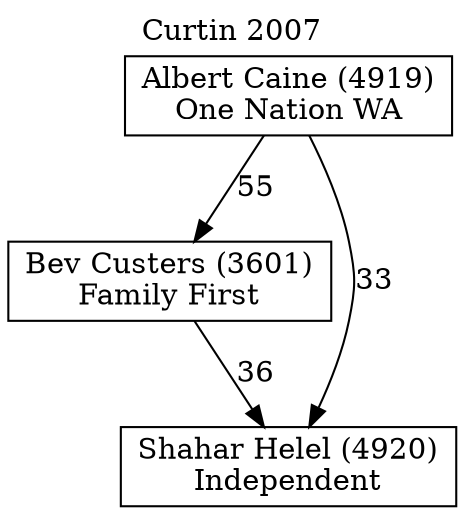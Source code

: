 // House preference flow
digraph "Shahar Helel (4920)_Curtin_2007" {
	graph [label="Curtin 2007" labelloc=t mclimit=10]
	node [shape=box]
	"Albert Caine (4919)" [label="Albert Caine (4919)
One Nation WA"]
	"Bev Custers (3601)" [label="Bev Custers (3601)
Family First"]
	"Shahar Helel (4920)" [label="Shahar Helel (4920)
Independent"]
	"Albert Caine (4919)" -> "Bev Custers (3601)" [label=55]
	"Albert Caine (4919)" -> "Shahar Helel (4920)" [label=33]
	"Bev Custers (3601)" -> "Shahar Helel (4920)" [label=36]
}
